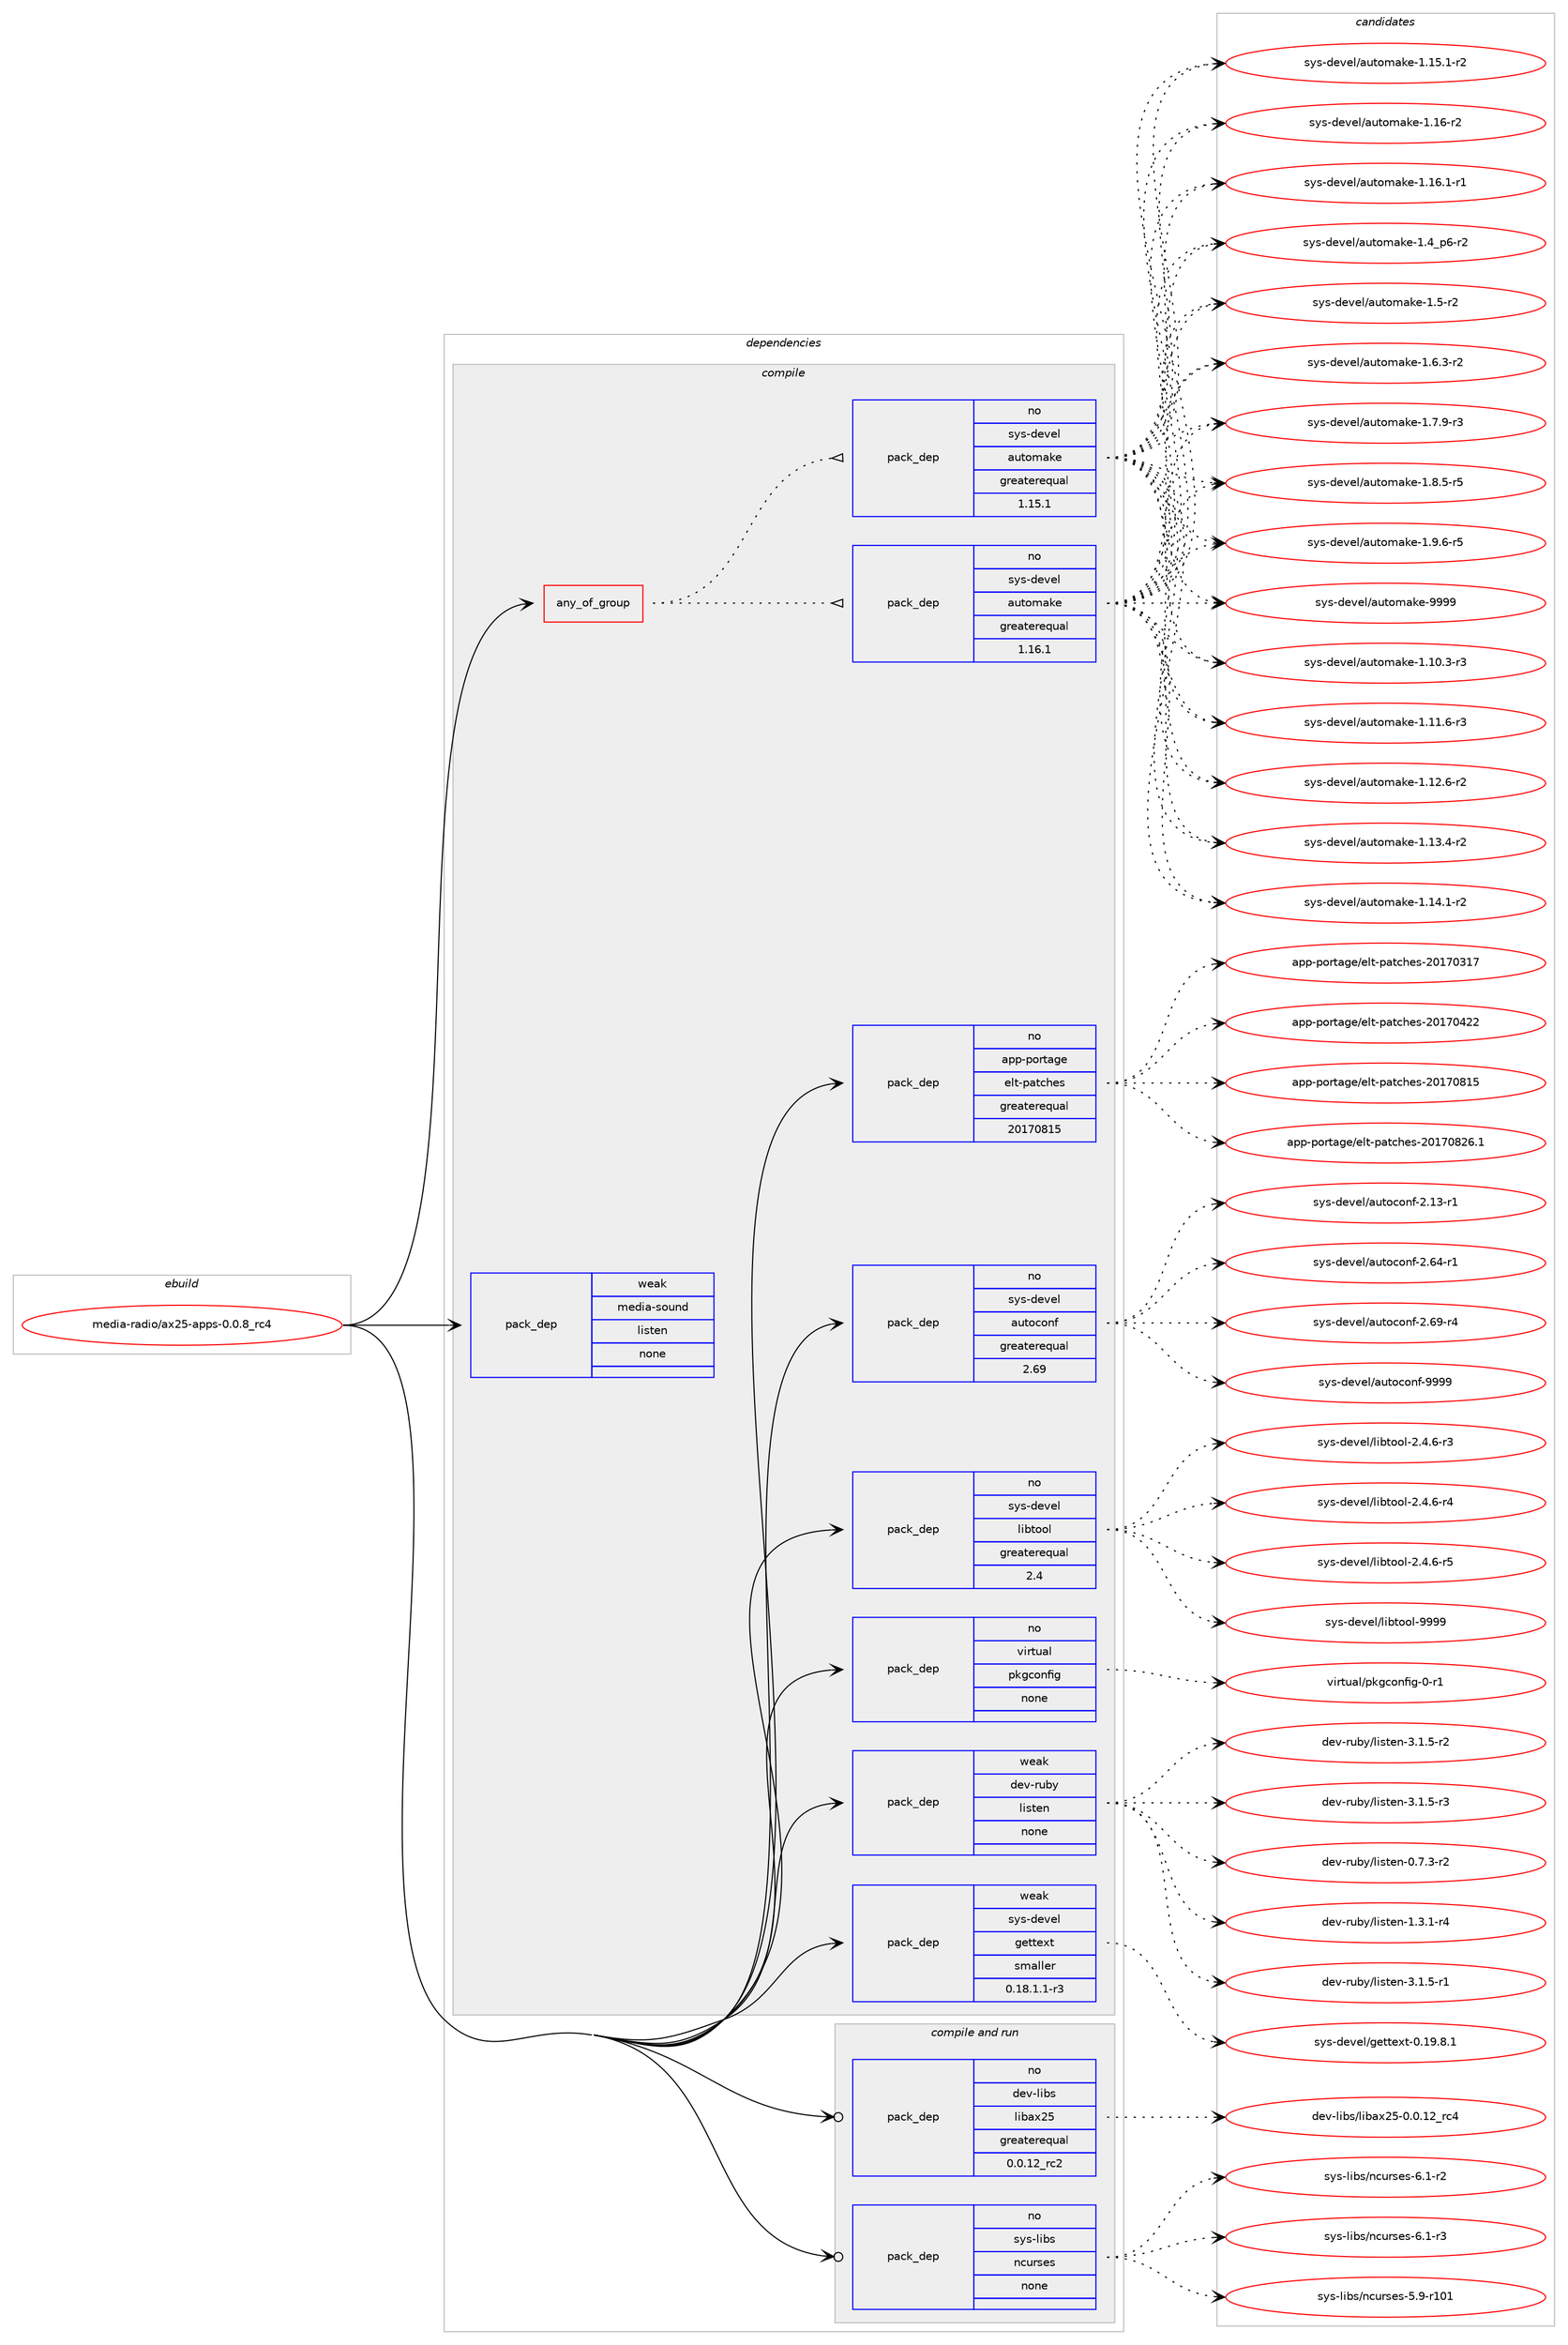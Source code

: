digraph prolog {

# *************
# Graph options
# *************

newrank=true;
concentrate=true;
compound=true;
graph [rankdir=LR,fontname=Helvetica,fontsize=10,ranksep=1.5];#, ranksep=2.5, nodesep=0.2];
edge  [arrowhead=vee];
node  [fontname=Helvetica,fontsize=10];

# **********
# The ebuild
# **********

subgraph cluster_leftcol {
color=gray;
rank=same;
label=<<i>ebuild</i>>;
id [label="media-radio/ax25-apps-0.0.8_rc4", color=red, width=4, href="../media-radio/ax25-apps-0.0.8_rc4.svg"];
}

# ****************
# The dependencies
# ****************

subgraph cluster_midcol {
color=gray;
label=<<i>dependencies</i>>;
subgraph cluster_compile {
fillcolor="#eeeeee";
style=filled;
label=<<i>compile</i>>;
subgraph any85 {
dependency2400 [label=<<TABLE BORDER="0" CELLBORDER="1" CELLSPACING="0" CELLPADDING="4"><TR><TD CELLPADDING="10">any_of_group</TD></TR></TABLE>>, shape=none, color=red];subgraph pack2039 {
dependency2401 [label=<<TABLE BORDER="0" CELLBORDER="1" CELLSPACING="0" CELLPADDING="4" WIDTH="220"><TR><TD ROWSPAN="6" CELLPADDING="30">pack_dep</TD></TR><TR><TD WIDTH="110">no</TD></TR><TR><TD>sys-devel</TD></TR><TR><TD>automake</TD></TR><TR><TD>greaterequal</TD></TR><TR><TD>1.16.1</TD></TR></TABLE>>, shape=none, color=blue];
}
dependency2400:e -> dependency2401:w [weight=20,style="dotted",arrowhead="oinv"];
subgraph pack2040 {
dependency2402 [label=<<TABLE BORDER="0" CELLBORDER="1" CELLSPACING="0" CELLPADDING="4" WIDTH="220"><TR><TD ROWSPAN="6" CELLPADDING="30">pack_dep</TD></TR><TR><TD WIDTH="110">no</TD></TR><TR><TD>sys-devel</TD></TR><TR><TD>automake</TD></TR><TR><TD>greaterequal</TD></TR><TR><TD>1.15.1</TD></TR></TABLE>>, shape=none, color=blue];
}
dependency2400:e -> dependency2402:w [weight=20,style="dotted",arrowhead="oinv"];
}
id:e -> dependency2400:w [weight=20,style="solid",arrowhead="vee"];
subgraph pack2041 {
dependency2403 [label=<<TABLE BORDER="0" CELLBORDER="1" CELLSPACING="0" CELLPADDING="4" WIDTH="220"><TR><TD ROWSPAN="6" CELLPADDING="30">pack_dep</TD></TR><TR><TD WIDTH="110">no</TD></TR><TR><TD>app-portage</TD></TR><TR><TD>elt-patches</TD></TR><TR><TD>greaterequal</TD></TR><TR><TD>20170815</TD></TR></TABLE>>, shape=none, color=blue];
}
id:e -> dependency2403:w [weight=20,style="solid",arrowhead="vee"];
subgraph pack2042 {
dependency2404 [label=<<TABLE BORDER="0" CELLBORDER="1" CELLSPACING="0" CELLPADDING="4" WIDTH="220"><TR><TD ROWSPAN="6" CELLPADDING="30">pack_dep</TD></TR><TR><TD WIDTH="110">no</TD></TR><TR><TD>sys-devel</TD></TR><TR><TD>autoconf</TD></TR><TR><TD>greaterequal</TD></TR><TR><TD>2.69</TD></TR></TABLE>>, shape=none, color=blue];
}
id:e -> dependency2404:w [weight=20,style="solid",arrowhead="vee"];
subgraph pack2043 {
dependency2405 [label=<<TABLE BORDER="0" CELLBORDER="1" CELLSPACING="0" CELLPADDING="4" WIDTH="220"><TR><TD ROWSPAN="6" CELLPADDING="30">pack_dep</TD></TR><TR><TD WIDTH="110">no</TD></TR><TR><TD>sys-devel</TD></TR><TR><TD>libtool</TD></TR><TR><TD>greaterequal</TD></TR><TR><TD>2.4</TD></TR></TABLE>>, shape=none, color=blue];
}
id:e -> dependency2405:w [weight=20,style="solid",arrowhead="vee"];
subgraph pack2044 {
dependency2406 [label=<<TABLE BORDER="0" CELLBORDER="1" CELLSPACING="0" CELLPADDING="4" WIDTH="220"><TR><TD ROWSPAN="6" CELLPADDING="30">pack_dep</TD></TR><TR><TD WIDTH="110">no</TD></TR><TR><TD>virtual</TD></TR><TR><TD>pkgconfig</TD></TR><TR><TD>none</TD></TR><TR><TD></TD></TR></TABLE>>, shape=none, color=blue];
}
id:e -> dependency2406:w [weight=20,style="solid",arrowhead="vee"];
subgraph pack2045 {
dependency2407 [label=<<TABLE BORDER="0" CELLBORDER="1" CELLSPACING="0" CELLPADDING="4" WIDTH="220"><TR><TD ROWSPAN="6" CELLPADDING="30">pack_dep</TD></TR><TR><TD WIDTH="110">weak</TD></TR><TR><TD>dev-ruby</TD></TR><TR><TD>listen</TD></TR><TR><TD>none</TD></TR><TR><TD></TD></TR></TABLE>>, shape=none, color=blue];
}
id:e -> dependency2407:w [weight=20,style="solid",arrowhead="vee"];
subgraph pack2046 {
dependency2408 [label=<<TABLE BORDER="0" CELLBORDER="1" CELLSPACING="0" CELLPADDING="4" WIDTH="220"><TR><TD ROWSPAN="6" CELLPADDING="30">pack_dep</TD></TR><TR><TD WIDTH="110">weak</TD></TR><TR><TD>media-sound</TD></TR><TR><TD>listen</TD></TR><TR><TD>none</TD></TR><TR><TD></TD></TR></TABLE>>, shape=none, color=blue];
}
id:e -> dependency2408:w [weight=20,style="solid",arrowhead="vee"];
subgraph pack2047 {
dependency2409 [label=<<TABLE BORDER="0" CELLBORDER="1" CELLSPACING="0" CELLPADDING="4" WIDTH="220"><TR><TD ROWSPAN="6" CELLPADDING="30">pack_dep</TD></TR><TR><TD WIDTH="110">weak</TD></TR><TR><TD>sys-devel</TD></TR><TR><TD>gettext</TD></TR><TR><TD>smaller</TD></TR><TR><TD>0.18.1.1-r3</TD></TR></TABLE>>, shape=none, color=blue];
}
id:e -> dependency2409:w [weight=20,style="solid",arrowhead="vee"];
}
subgraph cluster_compileandrun {
fillcolor="#eeeeee";
style=filled;
label=<<i>compile and run</i>>;
subgraph pack2048 {
dependency2410 [label=<<TABLE BORDER="0" CELLBORDER="1" CELLSPACING="0" CELLPADDING="4" WIDTH="220"><TR><TD ROWSPAN="6" CELLPADDING="30">pack_dep</TD></TR><TR><TD WIDTH="110">no</TD></TR><TR><TD>dev-libs</TD></TR><TR><TD>libax25</TD></TR><TR><TD>greaterequal</TD></TR><TR><TD>0.0.12_rc2</TD></TR></TABLE>>, shape=none, color=blue];
}
id:e -> dependency2410:w [weight=20,style="solid",arrowhead="odotvee"];
subgraph pack2049 {
dependency2411 [label=<<TABLE BORDER="0" CELLBORDER="1" CELLSPACING="0" CELLPADDING="4" WIDTH="220"><TR><TD ROWSPAN="6" CELLPADDING="30">pack_dep</TD></TR><TR><TD WIDTH="110">no</TD></TR><TR><TD>sys-libs</TD></TR><TR><TD>ncurses</TD></TR><TR><TD>none</TD></TR><TR><TD></TD></TR></TABLE>>, shape=none, color=blue];
}
id:e -> dependency2411:w [weight=20,style="solid",arrowhead="odotvee"];
}
subgraph cluster_run {
fillcolor="#eeeeee";
style=filled;
label=<<i>run</i>>;
}
}

# **************
# The candidates
# **************

subgraph cluster_choices {
rank=same;
color=gray;
label=<<i>candidates</i>>;

subgraph choice2039 {
color=black;
nodesep=1;
choice11512111545100101118101108479711711611110997107101454946494846514511451 [label="sys-devel/automake-1.10.3-r3", color=red, width=4,href="../sys-devel/automake-1.10.3-r3.svg"];
choice11512111545100101118101108479711711611110997107101454946494946544511451 [label="sys-devel/automake-1.11.6-r3", color=red, width=4,href="../sys-devel/automake-1.11.6-r3.svg"];
choice11512111545100101118101108479711711611110997107101454946495046544511450 [label="sys-devel/automake-1.12.6-r2", color=red, width=4,href="../sys-devel/automake-1.12.6-r2.svg"];
choice11512111545100101118101108479711711611110997107101454946495146524511450 [label="sys-devel/automake-1.13.4-r2", color=red, width=4,href="../sys-devel/automake-1.13.4-r2.svg"];
choice11512111545100101118101108479711711611110997107101454946495246494511450 [label="sys-devel/automake-1.14.1-r2", color=red, width=4,href="../sys-devel/automake-1.14.1-r2.svg"];
choice11512111545100101118101108479711711611110997107101454946495346494511450 [label="sys-devel/automake-1.15.1-r2", color=red, width=4,href="../sys-devel/automake-1.15.1-r2.svg"];
choice1151211154510010111810110847971171161111099710710145494649544511450 [label="sys-devel/automake-1.16-r2", color=red, width=4,href="../sys-devel/automake-1.16-r2.svg"];
choice11512111545100101118101108479711711611110997107101454946495446494511449 [label="sys-devel/automake-1.16.1-r1", color=red, width=4,href="../sys-devel/automake-1.16.1-r1.svg"];
choice115121115451001011181011084797117116111109971071014549465295112544511450 [label="sys-devel/automake-1.4_p6-r2", color=red, width=4,href="../sys-devel/automake-1.4_p6-r2.svg"];
choice11512111545100101118101108479711711611110997107101454946534511450 [label="sys-devel/automake-1.5-r2", color=red, width=4,href="../sys-devel/automake-1.5-r2.svg"];
choice115121115451001011181011084797117116111109971071014549465446514511450 [label="sys-devel/automake-1.6.3-r2", color=red, width=4,href="../sys-devel/automake-1.6.3-r2.svg"];
choice115121115451001011181011084797117116111109971071014549465546574511451 [label="sys-devel/automake-1.7.9-r3", color=red, width=4,href="../sys-devel/automake-1.7.9-r3.svg"];
choice115121115451001011181011084797117116111109971071014549465646534511453 [label="sys-devel/automake-1.8.5-r5", color=red, width=4,href="../sys-devel/automake-1.8.5-r5.svg"];
choice115121115451001011181011084797117116111109971071014549465746544511453 [label="sys-devel/automake-1.9.6-r5", color=red, width=4,href="../sys-devel/automake-1.9.6-r5.svg"];
choice115121115451001011181011084797117116111109971071014557575757 [label="sys-devel/automake-9999", color=red, width=4,href="../sys-devel/automake-9999.svg"];
dependency2401:e -> choice11512111545100101118101108479711711611110997107101454946494846514511451:w [style=dotted,weight="100"];
dependency2401:e -> choice11512111545100101118101108479711711611110997107101454946494946544511451:w [style=dotted,weight="100"];
dependency2401:e -> choice11512111545100101118101108479711711611110997107101454946495046544511450:w [style=dotted,weight="100"];
dependency2401:e -> choice11512111545100101118101108479711711611110997107101454946495146524511450:w [style=dotted,weight="100"];
dependency2401:e -> choice11512111545100101118101108479711711611110997107101454946495246494511450:w [style=dotted,weight="100"];
dependency2401:e -> choice11512111545100101118101108479711711611110997107101454946495346494511450:w [style=dotted,weight="100"];
dependency2401:e -> choice1151211154510010111810110847971171161111099710710145494649544511450:w [style=dotted,weight="100"];
dependency2401:e -> choice11512111545100101118101108479711711611110997107101454946495446494511449:w [style=dotted,weight="100"];
dependency2401:e -> choice115121115451001011181011084797117116111109971071014549465295112544511450:w [style=dotted,weight="100"];
dependency2401:e -> choice11512111545100101118101108479711711611110997107101454946534511450:w [style=dotted,weight="100"];
dependency2401:e -> choice115121115451001011181011084797117116111109971071014549465446514511450:w [style=dotted,weight="100"];
dependency2401:e -> choice115121115451001011181011084797117116111109971071014549465546574511451:w [style=dotted,weight="100"];
dependency2401:e -> choice115121115451001011181011084797117116111109971071014549465646534511453:w [style=dotted,weight="100"];
dependency2401:e -> choice115121115451001011181011084797117116111109971071014549465746544511453:w [style=dotted,weight="100"];
dependency2401:e -> choice115121115451001011181011084797117116111109971071014557575757:w [style=dotted,weight="100"];
}
subgraph choice2040 {
color=black;
nodesep=1;
choice11512111545100101118101108479711711611110997107101454946494846514511451 [label="sys-devel/automake-1.10.3-r3", color=red, width=4,href="../sys-devel/automake-1.10.3-r3.svg"];
choice11512111545100101118101108479711711611110997107101454946494946544511451 [label="sys-devel/automake-1.11.6-r3", color=red, width=4,href="../sys-devel/automake-1.11.6-r3.svg"];
choice11512111545100101118101108479711711611110997107101454946495046544511450 [label="sys-devel/automake-1.12.6-r2", color=red, width=4,href="../sys-devel/automake-1.12.6-r2.svg"];
choice11512111545100101118101108479711711611110997107101454946495146524511450 [label="sys-devel/automake-1.13.4-r2", color=red, width=4,href="../sys-devel/automake-1.13.4-r2.svg"];
choice11512111545100101118101108479711711611110997107101454946495246494511450 [label="sys-devel/automake-1.14.1-r2", color=red, width=4,href="../sys-devel/automake-1.14.1-r2.svg"];
choice11512111545100101118101108479711711611110997107101454946495346494511450 [label="sys-devel/automake-1.15.1-r2", color=red, width=4,href="../sys-devel/automake-1.15.1-r2.svg"];
choice1151211154510010111810110847971171161111099710710145494649544511450 [label="sys-devel/automake-1.16-r2", color=red, width=4,href="../sys-devel/automake-1.16-r2.svg"];
choice11512111545100101118101108479711711611110997107101454946495446494511449 [label="sys-devel/automake-1.16.1-r1", color=red, width=4,href="../sys-devel/automake-1.16.1-r1.svg"];
choice115121115451001011181011084797117116111109971071014549465295112544511450 [label="sys-devel/automake-1.4_p6-r2", color=red, width=4,href="../sys-devel/automake-1.4_p6-r2.svg"];
choice11512111545100101118101108479711711611110997107101454946534511450 [label="sys-devel/automake-1.5-r2", color=red, width=4,href="../sys-devel/automake-1.5-r2.svg"];
choice115121115451001011181011084797117116111109971071014549465446514511450 [label="sys-devel/automake-1.6.3-r2", color=red, width=4,href="../sys-devel/automake-1.6.3-r2.svg"];
choice115121115451001011181011084797117116111109971071014549465546574511451 [label="sys-devel/automake-1.7.9-r3", color=red, width=4,href="../sys-devel/automake-1.7.9-r3.svg"];
choice115121115451001011181011084797117116111109971071014549465646534511453 [label="sys-devel/automake-1.8.5-r5", color=red, width=4,href="../sys-devel/automake-1.8.5-r5.svg"];
choice115121115451001011181011084797117116111109971071014549465746544511453 [label="sys-devel/automake-1.9.6-r5", color=red, width=4,href="../sys-devel/automake-1.9.6-r5.svg"];
choice115121115451001011181011084797117116111109971071014557575757 [label="sys-devel/automake-9999", color=red, width=4,href="../sys-devel/automake-9999.svg"];
dependency2402:e -> choice11512111545100101118101108479711711611110997107101454946494846514511451:w [style=dotted,weight="100"];
dependency2402:e -> choice11512111545100101118101108479711711611110997107101454946494946544511451:w [style=dotted,weight="100"];
dependency2402:e -> choice11512111545100101118101108479711711611110997107101454946495046544511450:w [style=dotted,weight="100"];
dependency2402:e -> choice11512111545100101118101108479711711611110997107101454946495146524511450:w [style=dotted,weight="100"];
dependency2402:e -> choice11512111545100101118101108479711711611110997107101454946495246494511450:w [style=dotted,weight="100"];
dependency2402:e -> choice11512111545100101118101108479711711611110997107101454946495346494511450:w [style=dotted,weight="100"];
dependency2402:e -> choice1151211154510010111810110847971171161111099710710145494649544511450:w [style=dotted,weight="100"];
dependency2402:e -> choice11512111545100101118101108479711711611110997107101454946495446494511449:w [style=dotted,weight="100"];
dependency2402:e -> choice115121115451001011181011084797117116111109971071014549465295112544511450:w [style=dotted,weight="100"];
dependency2402:e -> choice11512111545100101118101108479711711611110997107101454946534511450:w [style=dotted,weight="100"];
dependency2402:e -> choice115121115451001011181011084797117116111109971071014549465446514511450:w [style=dotted,weight="100"];
dependency2402:e -> choice115121115451001011181011084797117116111109971071014549465546574511451:w [style=dotted,weight="100"];
dependency2402:e -> choice115121115451001011181011084797117116111109971071014549465646534511453:w [style=dotted,weight="100"];
dependency2402:e -> choice115121115451001011181011084797117116111109971071014549465746544511453:w [style=dotted,weight="100"];
dependency2402:e -> choice115121115451001011181011084797117116111109971071014557575757:w [style=dotted,weight="100"];
}
subgraph choice2041 {
color=black;
nodesep=1;
choice97112112451121111141169710310147101108116451129711699104101115455048495548514955 [label="app-portage/elt-patches-20170317", color=red, width=4,href="../app-portage/elt-patches-20170317.svg"];
choice97112112451121111141169710310147101108116451129711699104101115455048495548525050 [label="app-portage/elt-patches-20170422", color=red, width=4,href="../app-portage/elt-patches-20170422.svg"];
choice97112112451121111141169710310147101108116451129711699104101115455048495548564953 [label="app-portage/elt-patches-20170815", color=red, width=4,href="../app-portage/elt-patches-20170815.svg"];
choice971121124511211111411697103101471011081164511297116991041011154550484955485650544649 [label="app-portage/elt-patches-20170826.1", color=red, width=4,href="../app-portage/elt-patches-20170826.1.svg"];
dependency2403:e -> choice97112112451121111141169710310147101108116451129711699104101115455048495548514955:w [style=dotted,weight="100"];
dependency2403:e -> choice97112112451121111141169710310147101108116451129711699104101115455048495548525050:w [style=dotted,weight="100"];
dependency2403:e -> choice97112112451121111141169710310147101108116451129711699104101115455048495548564953:w [style=dotted,weight="100"];
dependency2403:e -> choice971121124511211111411697103101471011081164511297116991041011154550484955485650544649:w [style=dotted,weight="100"];
}
subgraph choice2042 {
color=black;
nodesep=1;
choice1151211154510010111810110847971171161119911111010245504649514511449 [label="sys-devel/autoconf-2.13-r1", color=red, width=4,href="../sys-devel/autoconf-2.13-r1.svg"];
choice1151211154510010111810110847971171161119911111010245504654524511449 [label="sys-devel/autoconf-2.64-r1", color=red, width=4,href="../sys-devel/autoconf-2.64-r1.svg"];
choice1151211154510010111810110847971171161119911111010245504654574511452 [label="sys-devel/autoconf-2.69-r4", color=red, width=4,href="../sys-devel/autoconf-2.69-r4.svg"];
choice115121115451001011181011084797117116111991111101024557575757 [label="sys-devel/autoconf-9999", color=red, width=4,href="../sys-devel/autoconf-9999.svg"];
dependency2404:e -> choice1151211154510010111810110847971171161119911111010245504649514511449:w [style=dotted,weight="100"];
dependency2404:e -> choice1151211154510010111810110847971171161119911111010245504654524511449:w [style=dotted,weight="100"];
dependency2404:e -> choice1151211154510010111810110847971171161119911111010245504654574511452:w [style=dotted,weight="100"];
dependency2404:e -> choice115121115451001011181011084797117116111991111101024557575757:w [style=dotted,weight="100"];
}
subgraph choice2043 {
color=black;
nodesep=1;
choice1151211154510010111810110847108105981161111111084550465246544511451 [label="sys-devel/libtool-2.4.6-r3", color=red, width=4,href="../sys-devel/libtool-2.4.6-r3.svg"];
choice1151211154510010111810110847108105981161111111084550465246544511452 [label="sys-devel/libtool-2.4.6-r4", color=red, width=4,href="../sys-devel/libtool-2.4.6-r4.svg"];
choice1151211154510010111810110847108105981161111111084550465246544511453 [label="sys-devel/libtool-2.4.6-r5", color=red, width=4,href="../sys-devel/libtool-2.4.6-r5.svg"];
choice1151211154510010111810110847108105981161111111084557575757 [label="sys-devel/libtool-9999", color=red, width=4,href="../sys-devel/libtool-9999.svg"];
dependency2405:e -> choice1151211154510010111810110847108105981161111111084550465246544511451:w [style=dotted,weight="100"];
dependency2405:e -> choice1151211154510010111810110847108105981161111111084550465246544511452:w [style=dotted,weight="100"];
dependency2405:e -> choice1151211154510010111810110847108105981161111111084550465246544511453:w [style=dotted,weight="100"];
dependency2405:e -> choice1151211154510010111810110847108105981161111111084557575757:w [style=dotted,weight="100"];
}
subgraph choice2044 {
color=black;
nodesep=1;
choice11810511411611797108471121071039911111010210510345484511449 [label="virtual/pkgconfig-0-r1", color=red, width=4,href="../virtual/pkgconfig-0-r1.svg"];
dependency2406:e -> choice11810511411611797108471121071039911111010210510345484511449:w [style=dotted,weight="100"];
}
subgraph choice2045 {
color=black;
nodesep=1;
choice1001011184511411798121471081051151161011104548465546514511450 [label="dev-ruby/listen-0.7.3-r2", color=red, width=4,href="../dev-ruby/listen-0.7.3-r2.svg"];
choice1001011184511411798121471081051151161011104549465146494511452 [label="dev-ruby/listen-1.3.1-r4", color=red, width=4,href="../dev-ruby/listen-1.3.1-r4.svg"];
choice1001011184511411798121471081051151161011104551464946534511449 [label="dev-ruby/listen-3.1.5-r1", color=red, width=4,href="../dev-ruby/listen-3.1.5-r1.svg"];
choice1001011184511411798121471081051151161011104551464946534511450 [label="dev-ruby/listen-3.1.5-r2", color=red, width=4,href="../dev-ruby/listen-3.1.5-r2.svg"];
choice1001011184511411798121471081051151161011104551464946534511451 [label="dev-ruby/listen-3.1.5-r3", color=red, width=4,href="../dev-ruby/listen-3.1.5-r3.svg"];
dependency2407:e -> choice1001011184511411798121471081051151161011104548465546514511450:w [style=dotted,weight="100"];
dependency2407:e -> choice1001011184511411798121471081051151161011104549465146494511452:w [style=dotted,weight="100"];
dependency2407:e -> choice1001011184511411798121471081051151161011104551464946534511449:w [style=dotted,weight="100"];
dependency2407:e -> choice1001011184511411798121471081051151161011104551464946534511450:w [style=dotted,weight="100"];
dependency2407:e -> choice1001011184511411798121471081051151161011104551464946534511451:w [style=dotted,weight="100"];
}
subgraph choice2046 {
color=black;
nodesep=1;
}
subgraph choice2047 {
color=black;
nodesep=1;
choice1151211154510010111810110847103101116116101120116454846495746564649 [label="sys-devel/gettext-0.19.8.1", color=red, width=4,href="../sys-devel/gettext-0.19.8.1.svg"];
dependency2409:e -> choice1151211154510010111810110847103101116116101120116454846495746564649:w [style=dotted,weight="100"];
}
subgraph choice2048 {
color=black;
nodesep=1;
choice1001011184510810598115471081059897120505345484648464950951149952 [label="dev-libs/libax25-0.0.12_rc4", color=red, width=4,href="../dev-libs/libax25-0.0.12_rc4.svg"];
dependency2410:e -> choice1001011184510810598115471081059897120505345484648464950951149952:w [style=dotted,weight="100"];
}
subgraph choice2049 {
color=black;
nodesep=1;
choice115121115451081059811547110991171141151011154553465745114494849 [label="sys-libs/ncurses-5.9-r101", color=red, width=4,href="../sys-libs/ncurses-5.9-r101.svg"];
choice11512111545108105981154711099117114115101115455446494511450 [label="sys-libs/ncurses-6.1-r2", color=red, width=4,href="../sys-libs/ncurses-6.1-r2.svg"];
choice11512111545108105981154711099117114115101115455446494511451 [label="sys-libs/ncurses-6.1-r3", color=red, width=4,href="../sys-libs/ncurses-6.1-r3.svg"];
dependency2411:e -> choice115121115451081059811547110991171141151011154553465745114494849:w [style=dotted,weight="100"];
dependency2411:e -> choice11512111545108105981154711099117114115101115455446494511450:w [style=dotted,weight="100"];
dependency2411:e -> choice11512111545108105981154711099117114115101115455446494511451:w [style=dotted,weight="100"];
}
}

}
